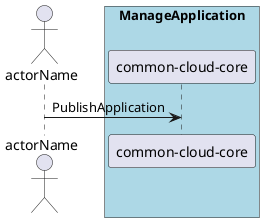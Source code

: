 @startuml
Actor "actorName" as A

box "ManageApplication" #lightblue
participant "common-cloud-core" as S
A -> S : PublishApplication
end box

@enduml
